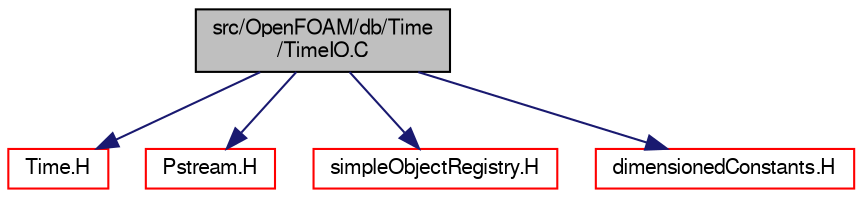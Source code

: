 digraph "src/OpenFOAM/db/Time/TimeIO.C"
{
  bgcolor="transparent";
  edge [fontname="FreeSans",fontsize="10",labelfontname="FreeSans",labelfontsize="10"];
  node [fontname="FreeSans",fontsize="10",shape=record];
  Node0 [label="src/OpenFOAM/db/Time\l/TimeIO.C",height=0.2,width=0.4,color="black", fillcolor="grey75", style="filled", fontcolor="black"];
  Node0 -> Node1 [color="midnightblue",fontsize="10",style="solid",fontname="FreeSans"];
  Node1 [label="Time.H",height=0.2,width=0.4,color="red",URL="$a09311.html"];
  Node0 -> Node149 [color="midnightblue",fontsize="10",style="solid",fontname="FreeSans"];
  Node149 [label="Pstream.H",height=0.2,width=0.4,color="red",URL="$a09134.html"];
  Node0 -> Node150 [color="midnightblue",fontsize="10",style="solid",fontname="FreeSans"];
  Node150 [label="simpleObjectRegistry.H",height=0.2,width=0.4,color="red",URL="$a10259.html"];
  Node0 -> Node153 [color="midnightblue",fontsize="10",style="solid",fontname="FreeSans"];
  Node153 [label="dimensionedConstants.H",height=0.2,width=0.4,color="red",URL="$a10223.html",tooltip="Dictionary reading and supplying the dimensioned constants used within OpenFOAM, particularly for the..."];
}
